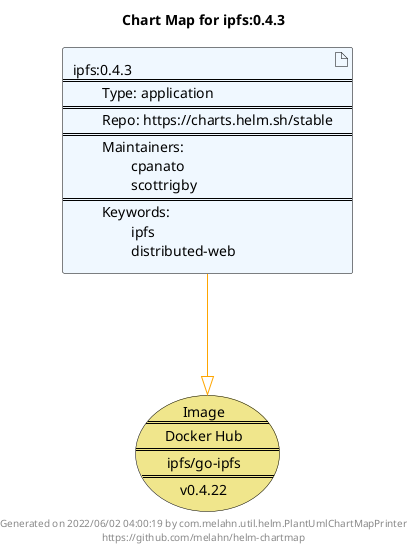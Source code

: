 @startuml
skinparam linetype ortho
skinparam backgroundColor white
skinparam usecaseBorderColor black
skinparam usecaseArrowColor LightSlateGray
skinparam artifactBorderColor black
skinparam artifactArrowColor LightSlateGray

title Chart Map for ipfs:0.4.3

'There is one referenced Helm Chart
artifact "ipfs:0.4.3\n====\n\tType: application\n====\n\tRepo: https://charts.helm.sh/stable\n====\n\tMaintainers: \n\t\tcpanato\n\t\tscottrigby\n====\n\tKeywords: \n\t\tipfs\n\t\tdistributed-web" as ipfs_0_4_3 #AliceBlue

'There is one referenced Docker Image
usecase "Image\n====\nDocker Hub\n====\nipfs/go-ipfs\n====\nv0.4.22" as ipfs_go_ipfs_v0_4_22 #Khaki

'Chart Dependencies
ipfs_0_4_3--[#orange]-|>ipfs_go_ipfs_v0_4_22

center footer Generated on 2022/06/02 04:00:19 by com.melahn.util.helm.PlantUmlChartMapPrinter\nhttps://github.com/melahn/helm-chartmap
@enduml
